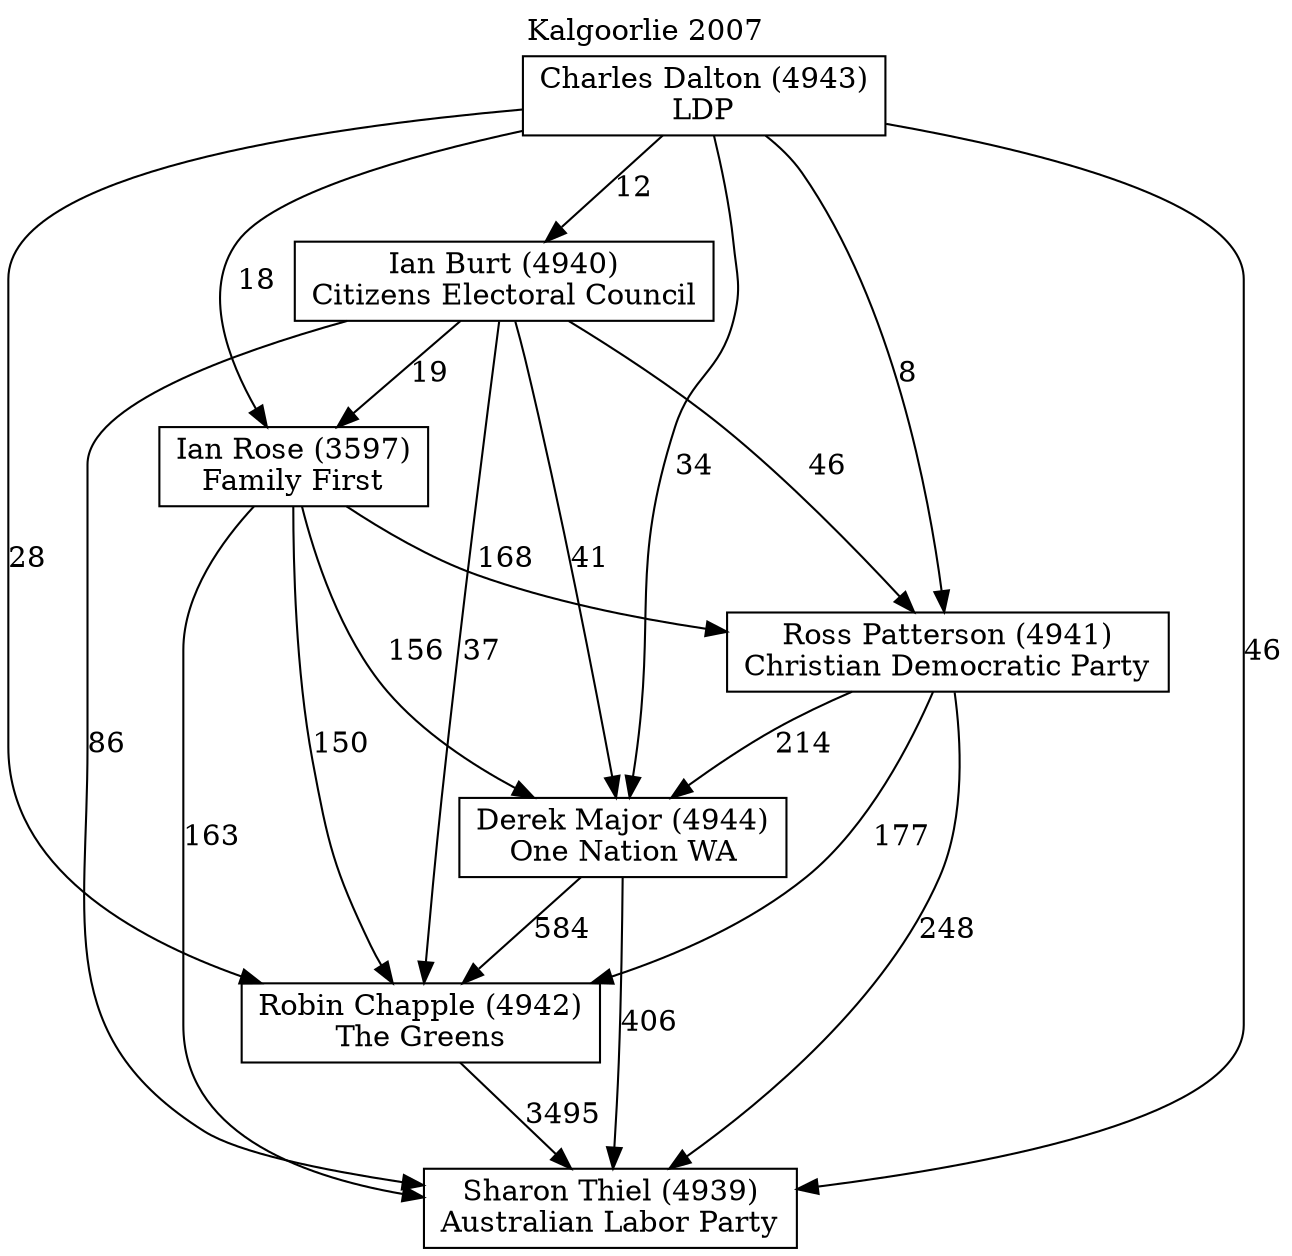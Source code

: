 // House preference flow
digraph "Sharon Thiel (4939)_Kalgoorlie_2007" {
	graph [label="Kalgoorlie 2007" labelloc=t mclimit=10]
	node [shape=box]
	"Charles Dalton (4943)" [label="Charles Dalton (4943)
LDP"]
	"Derek Major (4944)" [label="Derek Major (4944)
One Nation WA"]
	"Ian Burt (4940)" [label="Ian Burt (4940)
Citizens Electoral Council"]
	"Ian Rose (3597)" [label="Ian Rose (3597)
Family First"]
	"Robin Chapple (4942)" [label="Robin Chapple (4942)
The Greens"]
	"Ross Patterson (4941)" [label="Ross Patterson (4941)
Christian Democratic Party"]
	"Sharon Thiel (4939)" [label="Sharon Thiel (4939)
Australian Labor Party"]
	"Charles Dalton (4943)" -> "Derek Major (4944)" [label=34]
	"Charles Dalton (4943)" -> "Ian Burt (4940)" [label=12]
	"Charles Dalton (4943)" -> "Ian Rose (3597)" [label=18]
	"Charles Dalton (4943)" -> "Robin Chapple (4942)" [label=28]
	"Charles Dalton (4943)" -> "Ross Patterson (4941)" [label=8]
	"Charles Dalton (4943)" -> "Sharon Thiel (4939)" [label=46]
	"Derek Major (4944)" -> "Robin Chapple (4942)" [label=584]
	"Derek Major (4944)" -> "Sharon Thiel (4939)" [label=406]
	"Ian Burt (4940)" -> "Derek Major (4944)" [label=41]
	"Ian Burt (4940)" -> "Ian Rose (3597)" [label=19]
	"Ian Burt (4940)" -> "Robin Chapple (4942)" [label=37]
	"Ian Burt (4940)" -> "Ross Patterson (4941)" [label=46]
	"Ian Burt (4940)" -> "Sharon Thiel (4939)" [label=86]
	"Ian Rose (3597)" -> "Derek Major (4944)" [label=156]
	"Ian Rose (3597)" -> "Robin Chapple (4942)" [label=150]
	"Ian Rose (3597)" -> "Ross Patterson (4941)" [label=168]
	"Ian Rose (3597)" -> "Sharon Thiel (4939)" [label=163]
	"Robin Chapple (4942)" -> "Sharon Thiel (4939)" [label=3495]
	"Ross Patterson (4941)" -> "Derek Major (4944)" [label=214]
	"Ross Patterson (4941)" -> "Robin Chapple (4942)" [label=177]
	"Ross Patterson (4941)" -> "Sharon Thiel (4939)" [label=248]
}
